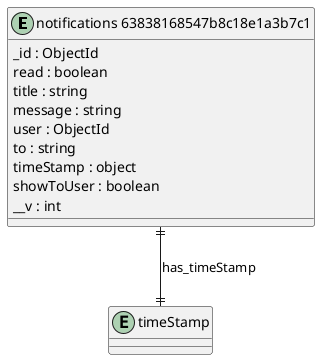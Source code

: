 @startuml notifications_63838168547b8c18e1a3b7c1_Diagram

entity "notifications 63838168547b8c18e1a3b7c1" as notifications_63838168547b8c18e1a3b7c1 {
  _id : ObjectId
  read : boolean
  title : string
  message : string
  user : ObjectId
  to : string
  timeStamp : object
  showToUser : boolean
  __v : int
}

entity "timeStamp" as timeStamp {
}

' // Relationships
notifications_63838168547b8c18e1a3b7c1 ||--|| timeStamp : has_timeStamp
@enduml
